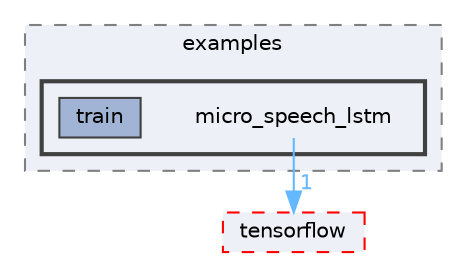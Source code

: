 digraph "Arduino/GetStartedWithMachineLearningOnArduino/tflite-micro-main/third_party/xtensa/examples/micro_speech_lstm"
{
 // LATEX_PDF_SIZE
  bgcolor="transparent";
  edge [fontname=Helvetica,fontsize=10,labelfontname=Helvetica,labelfontsize=10];
  node [fontname=Helvetica,fontsize=10,shape=box,height=0.2,width=0.4];
  compound=true
  subgraph clusterdir_e95f0f323138d3bdcee7c280eff80cb7 {
    graph [ bgcolor="#edf0f7", pencolor="grey50", label="examples", fontname=Helvetica,fontsize=10 style="filled,dashed", URL="dir_e95f0f323138d3bdcee7c280eff80cb7.html",tooltip=""]
  subgraph clusterdir_6846a80e2a05fcff6622b434ebf7b674 {
    graph [ bgcolor="#edf0f7", pencolor="grey25", label="", fontname=Helvetica,fontsize=10 style="filled,bold", URL="dir_6846a80e2a05fcff6622b434ebf7b674.html",tooltip=""]
    dir_6846a80e2a05fcff6622b434ebf7b674 [shape=plaintext, label="micro_speech_lstm"];
  dir_aa940270833f74511fd918a88656bfbb [label="train", fillcolor="#a2b4d6", color="grey25", style="filled", URL="dir_aa940270833f74511fd918a88656bfbb.html",tooltip=""];
  }
  }
  dir_e5bdcbd8b9c0fefb7a2e0f3ea674e16e [label="tensorflow", fillcolor="#edf0f7", color="red", style="filled,dashed", URL="dir_e5bdcbd8b9c0fefb7a2e0f3ea674e16e.html",tooltip=""];
  dir_6846a80e2a05fcff6622b434ebf7b674->dir_e5bdcbd8b9c0fefb7a2e0f3ea674e16e [headlabel="1", labeldistance=1.5 headhref="dir_000193_000317.html" href="dir_000193_000317.html" color="steelblue1" fontcolor="steelblue1"];
}
